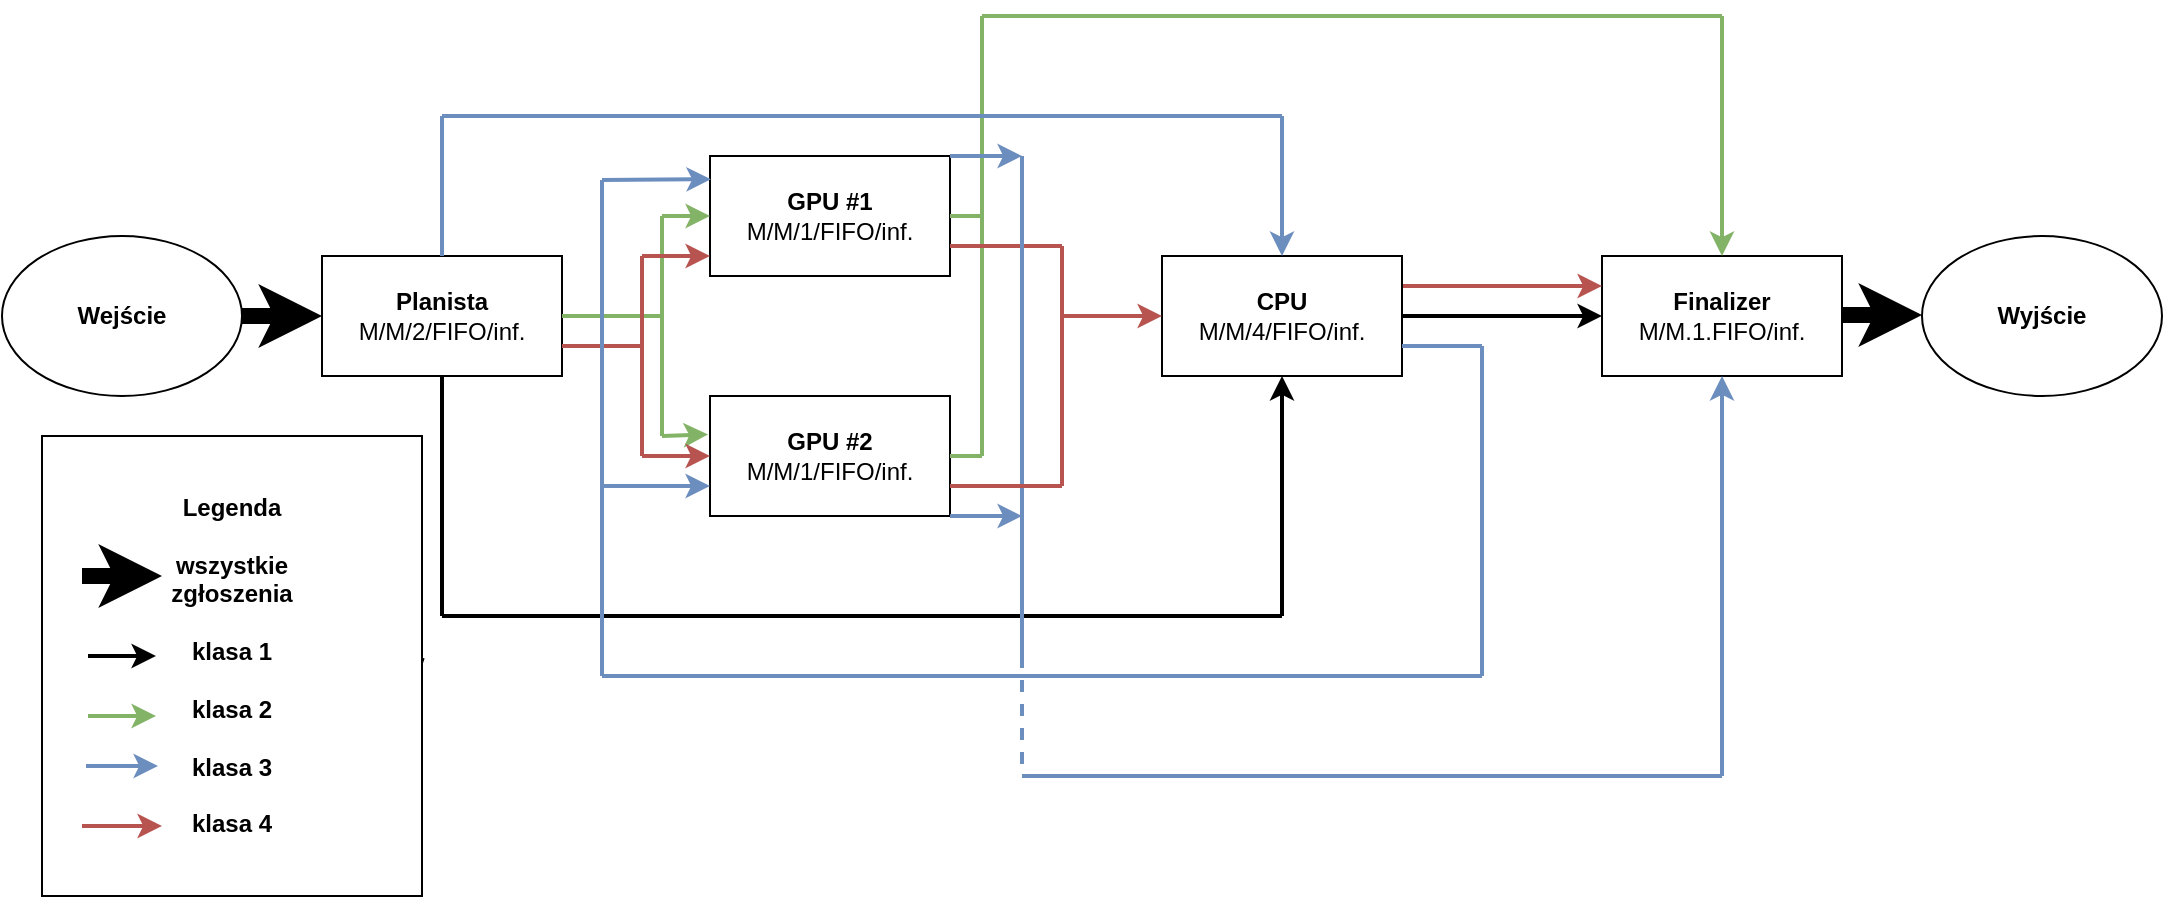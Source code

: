 <mxfile version="14.1.8" type="device"><diagram id="YUlggseGG8E-GjdhStG6" name="Page-1"><mxGraphModel dx="652" dy="588" grid="1" gridSize="10" guides="1" tooltips="1" connect="1" arrows="1" fold="1" page="1" pageScale="1" pageWidth="827" pageHeight="1169" math="0" shadow="0"><root><mxCell id="0"/><mxCell id="1" parent="0"/><mxCell id="nw9pzFMyIxOd3f2YQyeo-3" value="&lt;b&gt;GPU #2&lt;br&gt;&lt;/b&gt;M/M/1/FIFO/inf.&lt;b&gt;&lt;br&gt;&lt;/b&gt;" style="rounded=0;whiteSpace=wrap;html=1;" parent="1" vertex="1"><mxGeometry x="354" y="300" width="120" height="60" as="geometry"/></mxCell><mxCell id="nw9pzFMyIxOd3f2YQyeo-4" value="&lt;b&gt;Planista&lt;/b&gt;&lt;br&gt;M/M/2/FIFO/inf." style="rounded=0;whiteSpace=wrap;html=1;" parent="1" vertex="1"><mxGeometry x="160" y="230" width="120" height="60" as="geometry"/></mxCell><mxCell id="nw9pzFMyIxOd3f2YQyeo-5" value="&lt;b&gt;GPU #1&lt;br&gt;&lt;/b&gt;M/M/1/FIFO/inf.&lt;b&gt;&lt;br&gt;&lt;/b&gt;" style="rounded=0;whiteSpace=wrap;html=1;" parent="1" vertex="1"><mxGeometry x="354" y="180" width="120" height="60" as="geometry"/></mxCell><mxCell id="nw9pzFMyIxOd3f2YQyeo-8" value="&lt;b&gt;Wejście&lt;/b&gt;" style="ellipse;whiteSpace=wrap;html=1;" parent="1" vertex="1"><mxGeometry y="220" width="120" height="80" as="geometry"/></mxCell><mxCell id="nw9pzFMyIxOd3f2YQyeo-9" value="&lt;b&gt;Finalizer&lt;/b&gt;&lt;br&gt;M/M.1.FIFO/inf." style="rectangle;whiteSpace=wrap;html=1;" parent="1" vertex="1"><mxGeometry x="800" y="230" width="120" height="60" as="geometry"/></mxCell><mxCell id="nw9pzFMyIxOd3f2YQyeo-10" value="" style="endArrow=classic;html=1;exitX=1;exitY=0.5;exitDx=0;exitDy=0;entryX=0;entryY=0.5;entryDx=0;entryDy=0;strokeWidth=8;" parent="1" source="nw9pzFMyIxOd3f2YQyeo-8" target="nw9pzFMyIxOd3f2YQyeo-4" edge="1"><mxGeometry width="50" height="50" relative="1" as="geometry"><mxPoint x="390" y="280" as="sourcePoint"/><mxPoint x="440" y="230" as="targetPoint"/></mxGeometry></mxCell><mxCell id="nw9pzFMyIxOd3f2YQyeo-46" value="" style="endArrow=none;html=1;strokeWidth=2;entryX=0.5;entryY=1;entryDx=0;entryDy=0;" parent="1" target="nw9pzFMyIxOd3f2YQyeo-4" edge="1"><mxGeometry width="50" height="50" relative="1" as="geometry"><mxPoint x="220" y="410" as="sourcePoint"/><mxPoint x="245" y="330" as="targetPoint"/></mxGeometry></mxCell><mxCell id="nw9pzFMyIxOd3f2YQyeo-47" value="" style="endArrow=none;html=1;strokeWidth=2;endFill=0;" parent="1" edge="1"><mxGeometry width="50" height="50" relative="1" as="geometry"><mxPoint x="220" y="410" as="sourcePoint"/><mxPoint x="640" y="410" as="targetPoint"/></mxGeometry></mxCell><mxCell id="nw9pzFMyIxOd3f2YQyeo-58" value="" style="endArrow=classic;html=1;strokeWidth=2;entryX=0;entryY=0.5;entryDx=0;entryDy=0;exitX=1;exitY=0.5;exitDx=0;exitDy=0;" parent="1" target="nw9pzFMyIxOd3f2YQyeo-9" edge="1" source="B6bBdREgrDkb2W2Hvo_r-1"><mxGeometry width="50" height="50" relative="1" as="geometry"><mxPoint x="720" y="260" as="sourcePoint"/><mxPoint x="440" y="230" as="targetPoint"/></mxGeometry></mxCell><mxCell id="nw9pzFMyIxOd3f2YQyeo-59" value="" style="endArrow=none;html=1;strokeWidth=2;fillColor=#d5e8d4;strokeColor=#82b366;" parent="1" edge="1"><mxGeometry width="50" height="50" relative="1" as="geometry"><mxPoint x="330" y="320" as="sourcePoint"/><mxPoint x="330" y="210" as="targetPoint"/></mxGeometry></mxCell><mxCell id="nw9pzFMyIxOd3f2YQyeo-60" value="" style="endArrow=none;html=1;strokeWidth=2;exitX=1;exitY=0.5;exitDx=0;exitDy=0;fillColor=#d5e8d4;strokeColor=#82b366;" parent="1" source="nw9pzFMyIxOd3f2YQyeo-4" edge="1"><mxGeometry width="50" height="50" relative="1" as="geometry"><mxPoint x="390" y="280" as="sourcePoint"/><mxPoint x="330" y="260" as="targetPoint"/></mxGeometry></mxCell><mxCell id="nw9pzFMyIxOd3f2YQyeo-61" value="" style="endArrow=classic;html=1;strokeWidth=2;entryX=0;entryY=0.5;entryDx=0;entryDy=0;fillColor=#d5e8d4;strokeColor=#82b366;" parent="1" target="nw9pzFMyIxOd3f2YQyeo-5" edge="1"><mxGeometry width="50" height="50" relative="1" as="geometry"><mxPoint x="330" y="210" as="sourcePoint"/><mxPoint x="440" y="230" as="targetPoint"/></mxGeometry></mxCell><mxCell id="nw9pzFMyIxOd3f2YQyeo-62" value="" style="endArrow=classic;html=1;strokeWidth=2;entryX=-0.008;entryY=0.32;entryDx=0;entryDy=0;fillColor=#d5e8d4;strokeColor=#82b366;entryPerimeter=0;" parent="1" target="nw9pzFMyIxOd3f2YQyeo-3" edge="1"><mxGeometry width="50" height="50" relative="1" as="geometry"><mxPoint x="330" y="320" as="sourcePoint"/><mxPoint x="440" y="230" as="targetPoint"/></mxGeometry></mxCell><mxCell id="nw9pzFMyIxOd3f2YQyeo-63" value="" style="endArrow=none;html=1;strokeWidth=2;fillColor=#d5e8d4;strokeColor=#82b366;" parent="1" edge="1"><mxGeometry width="50" height="50" relative="1" as="geometry"><mxPoint x="490" y="330" as="sourcePoint"/><mxPoint x="490" y="110" as="targetPoint"/></mxGeometry></mxCell><mxCell id="nw9pzFMyIxOd3f2YQyeo-64" value="" style="endArrow=none;html=1;strokeWidth=2;exitX=1;exitY=0.5;exitDx=0;exitDy=0;fillColor=#d5e8d4;strokeColor=#82b366;" parent="1" source="nw9pzFMyIxOd3f2YQyeo-3" edge="1"><mxGeometry width="50" height="50" relative="1" as="geometry"><mxPoint x="370" y="310" as="sourcePoint"/><mxPoint x="490" y="330" as="targetPoint"/></mxGeometry></mxCell><mxCell id="nw9pzFMyIxOd3f2YQyeo-65" value="" style="endArrow=none;html=1;strokeWidth=2;exitX=1;exitY=0.5;exitDx=0;exitDy=0;fillColor=#d5e8d4;strokeColor=#82b366;" parent="1" source="nw9pzFMyIxOd3f2YQyeo-5" edge="1"><mxGeometry width="50" height="50" relative="1" as="geometry"><mxPoint x="370" y="310" as="sourcePoint"/><mxPoint x="490" y="210" as="targetPoint"/></mxGeometry></mxCell><mxCell id="nw9pzFMyIxOd3f2YQyeo-66" value="" style="endArrow=none;html=1;strokeWidth=2;fillColor=#d5e8d4;strokeColor=#82b366;" parent="1" edge="1"><mxGeometry width="50" height="50" relative="1" as="geometry"><mxPoint x="860" y="110" as="sourcePoint"/><mxPoint x="490" y="110" as="targetPoint"/></mxGeometry></mxCell><mxCell id="nw9pzFMyIxOd3f2YQyeo-67" value="" style="endArrow=classic;html=1;strokeWidth=2;entryX=0.5;entryY=0;entryDx=0;entryDy=0;fillColor=#d5e8d4;strokeColor=#82b366;" parent="1" target="nw9pzFMyIxOd3f2YQyeo-9" edge="1"><mxGeometry width="50" height="50" relative="1" as="geometry"><mxPoint x="860" y="110" as="sourcePoint"/><mxPoint x="910" y="160" as="targetPoint"/></mxGeometry></mxCell><mxCell id="nw9pzFMyIxOd3f2YQyeo-69" value="" style="endArrow=none;html=1;strokeWidth=2;fillColor=#f8cecc;strokeColor=#b85450;" parent="1" edge="1"><mxGeometry width="50" height="50" relative="1" as="geometry"><mxPoint x="320" y="330" as="sourcePoint"/><mxPoint x="320" y="230" as="targetPoint"/></mxGeometry></mxCell><mxCell id="nw9pzFMyIxOd3f2YQyeo-70" value="" style="endArrow=none;html=1;strokeWidth=2;exitX=1;exitY=0.75;exitDx=0;exitDy=0;fillColor=#f8cecc;strokeColor=#b85450;" parent="1" source="nw9pzFMyIxOd3f2YQyeo-4" edge="1"><mxGeometry width="50" height="50" relative="1" as="geometry"><mxPoint x="370" y="310" as="sourcePoint"/><mxPoint x="320" y="275" as="targetPoint"/></mxGeometry></mxCell><mxCell id="nw9pzFMyIxOd3f2YQyeo-71" value="" style="endArrow=classic;html=1;strokeWidth=2;entryX=0;entryY=0.5;entryDx=0;entryDy=0;fillColor=#f8cecc;strokeColor=#b85450;" parent="1" target="nw9pzFMyIxOd3f2YQyeo-3" edge="1"><mxGeometry width="50" height="50" relative="1" as="geometry"><mxPoint x="320" y="330" as="sourcePoint"/><mxPoint x="420" y="260" as="targetPoint"/></mxGeometry></mxCell><mxCell id="nw9pzFMyIxOd3f2YQyeo-72" value="" style="endArrow=classic;html=1;strokeWidth=2;entryX=0;entryY=0.833;entryDx=0;entryDy=0;fillColor=#f8cecc;strokeColor=#b85450;entryPerimeter=0;" parent="1" target="nw9pzFMyIxOd3f2YQyeo-5" edge="1"><mxGeometry width="50" height="50" relative="1" as="geometry"><mxPoint x="320" y="230" as="sourcePoint"/><mxPoint x="420" y="260" as="targetPoint"/></mxGeometry></mxCell><mxCell id="nw9pzFMyIxOd3f2YQyeo-75" value="" style="endArrow=none;html=1;strokeWidth=2;exitX=1;exitY=0.75;exitDx=0;exitDy=0;fillColor=#f8cecc;strokeColor=#b85450;" parent="1" source="nw9pzFMyIxOd3f2YQyeo-5" edge="1"><mxGeometry width="50" height="50" relative="1" as="geometry"><mxPoint x="370" y="310" as="sourcePoint"/><mxPoint x="530" y="225" as="targetPoint"/></mxGeometry></mxCell><mxCell id="nw9pzFMyIxOd3f2YQyeo-85" value="" style="endArrow=classic;html=1;strokeWidth=2;entryX=0;entryY=0.25;entryDx=0;entryDy=0;fillColor=#f8cecc;strokeColor=#b85450;exitX=1;exitY=0.25;exitDx=0;exitDy=0;" parent="1" target="nw9pzFMyIxOd3f2YQyeo-9" edge="1" source="B6bBdREgrDkb2W2Hvo_r-1"><mxGeometry width="50" height="50" relative="1" as="geometry"><mxPoint x="740" y="232" as="sourcePoint"/><mxPoint x="420" y="260" as="targetPoint"/></mxGeometry></mxCell><mxCell id="nw9pzFMyIxOd3f2YQyeo-91" value="" style="endArrow=none;html=1;strokeWidth=2;fillColor=#dae8fc;strokeColor=#6c8ebf;" parent="1" edge="1"><mxGeometry width="50" height="50" relative="1" as="geometry"><mxPoint x="220" y="160" as="sourcePoint"/><mxPoint x="640" y="160" as="targetPoint"/></mxGeometry></mxCell><mxCell id="nw9pzFMyIxOd3f2YQyeo-92" value="" style="endArrow=none;html=1;strokeWidth=2;exitX=0.5;exitY=0;exitDx=0;exitDy=0;fillColor=#dae8fc;strokeColor=#6c8ebf;" parent="1" source="nw9pzFMyIxOd3f2YQyeo-4" edge="1"><mxGeometry width="50" height="50" relative="1" as="geometry"><mxPoint x="370" y="310" as="sourcePoint"/><mxPoint x="220" y="160" as="targetPoint"/></mxGeometry></mxCell><mxCell id="nw9pzFMyIxOd3f2YQyeo-98" value="" style="endArrow=none;html=1;strokeWidth=2;fillColor=#dae8fc;strokeColor=#6c8ebf;" parent="1" edge="1"><mxGeometry width="50" height="50" relative="1" as="geometry"><mxPoint x="300" y="440" as="sourcePoint"/><mxPoint x="300" y="192" as="targetPoint"/></mxGeometry></mxCell><mxCell id="nw9pzFMyIxOd3f2YQyeo-101" value="" style="endArrow=classic;html=1;strokeWidth=2;entryX=0.004;entryY=0.193;entryDx=0;entryDy=0;fillColor=#dae8fc;strokeColor=#6c8ebf;entryPerimeter=0;" parent="1" target="nw9pzFMyIxOd3f2YQyeo-5" edge="1"><mxGeometry width="50" height="50" relative="1" as="geometry"><mxPoint x="300" y="192" as="sourcePoint"/><mxPoint x="420" y="290" as="targetPoint"/></mxGeometry></mxCell><mxCell id="nw9pzFMyIxOd3f2YQyeo-102" value="" style="endArrow=classic;html=1;strokeWidth=2;fillColor=#dae8fc;strokeColor=#6c8ebf;entryX=0;entryY=0.75;entryDx=0;entryDy=0;" parent="1" target="nw9pzFMyIxOd3f2YQyeo-3" edge="1"><mxGeometry width="50" height="50" relative="1" as="geometry"><mxPoint x="300" y="345" as="sourcePoint"/><mxPoint x="390" y="270" as="targetPoint"/></mxGeometry></mxCell><mxCell id="nw9pzFMyIxOd3f2YQyeo-103" value="" style="endArrow=none;html=1;strokeWidth=2;fillColor=#dae8fc;strokeColor=#6c8ebf;" parent="1" edge="1"><mxGeometry width="50" height="50" relative="1" as="geometry"><mxPoint x="300" y="440" as="sourcePoint"/><mxPoint x="740" y="440" as="targetPoint"/></mxGeometry></mxCell><mxCell id="nw9pzFMyIxOd3f2YQyeo-104" value="" style="endArrow=none;html=1;strokeWidth=2;fillColor=#dae8fc;strokeColor=#6c8ebf;" parent="1" edge="1"><mxGeometry width="50" height="50" relative="1" as="geometry"><mxPoint x="510" y="360" as="sourcePoint"/><mxPoint x="510" y="180" as="targetPoint"/></mxGeometry></mxCell><mxCell id="nw9pzFMyIxOd3f2YQyeo-105" value="" style="endArrow=classic;html=1;strokeWidth=2;exitX=1;exitY=1;exitDx=0;exitDy=0;fillColor=#dae8fc;strokeColor=#6c8ebf;" parent="1" source="nw9pzFMyIxOd3f2YQyeo-3" edge="1"><mxGeometry width="50" height="50" relative="1" as="geometry"><mxPoint x="480" y="390" as="sourcePoint"/><mxPoint x="510" y="360" as="targetPoint"/></mxGeometry></mxCell><mxCell id="nw9pzFMyIxOd3f2YQyeo-106" value="" style="endArrow=classic;html=1;strokeWidth=2;exitX=1;exitY=0;exitDx=0;exitDy=0;fillColor=#dae8fc;strokeColor=#6c8ebf;" parent="1" source="nw9pzFMyIxOd3f2YQyeo-5" edge="1"><mxGeometry width="50" height="50" relative="1" as="geometry"><mxPoint x="420" y="250" as="sourcePoint"/><mxPoint x="510" y="180" as="targetPoint"/></mxGeometry></mxCell><mxCell id="nw9pzFMyIxOd3f2YQyeo-108" value="" style="endArrow=none;dashed=1;html=1;strokeWidth=2;fillColor=#dae8fc;strokeColor=#6c8ebf;" parent="1" edge="1"><mxGeometry width="50" height="50" relative="1" as="geometry"><mxPoint x="510" y="430" as="sourcePoint"/><mxPoint x="510" y="490" as="targetPoint"/></mxGeometry></mxCell><mxCell id="nw9pzFMyIxOd3f2YQyeo-109" value="" style="endArrow=none;html=1;strokeWidth=2;fillColor=#dae8fc;strokeColor=#6c8ebf;" parent="1" edge="1"><mxGeometry width="50" height="50" relative="1" as="geometry"><mxPoint x="510" y="430" as="sourcePoint"/><mxPoint x="510" y="360" as="targetPoint"/></mxGeometry></mxCell><mxCell id="nw9pzFMyIxOd3f2YQyeo-110" value="" style="endArrow=none;html=1;strokeWidth=2;fillColor=#dae8fc;strokeColor=#6c8ebf;" parent="1" edge="1"><mxGeometry width="50" height="50" relative="1" as="geometry"><mxPoint x="510" y="490" as="sourcePoint"/><mxPoint x="860" y="490" as="targetPoint"/></mxGeometry></mxCell><mxCell id="nw9pzFMyIxOd3f2YQyeo-111" value="" style="endArrow=classic;html=1;strokeWidth=2;entryX=0.5;entryY=1;entryDx=0;entryDy=0;fillColor=#dae8fc;strokeColor=#6c8ebf;" parent="1" target="nw9pzFMyIxOd3f2YQyeo-9" edge="1"><mxGeometry width="50" height="50" relative="1" as="geometry"><mxPoint x="860" y="490" as="sourcePoint"/><mxPoint x="670" y="340" as="targetPoint"/></mxGeometry></mxCell><mxCell id="B6bBdREgrDkb2W2Hvo_r-1" value="&lt;b&gt;CPU&lt;br&gt;&lt;/b&gt;M/M/4/FIFO/inf.&lt;b&gt;&lt;br&gt;&lt;/b&gt;" style="rounded=0;whiteSpace=wrap;html=1;" vertex="1" parent="1"><mxGeometry x="580" y="230" width="120" height="60" as="geometry"/></mxCell><mxCell id="B6bBdREgrDkb2W2Hvo_r-2" value="" style="endArrow=classic;html=1;entryX=0.5;entryY=1;entryDx=0;entryDy=0;strokeWidth=2;" edge="1" parent="1" target="B6bBdREgrDkb2W2Hvo_r-1"><mxGeometry width="50" height="50" relative="1" as="geometry"><mxPoint x="640" y="410" as="sourcePoint"/><mxPoint x="590" y="310" as="targetPoint"/></mxGeometry></mxCell><mxCell id="B6bBdREgrDkb2W2Hvo_r-3" value="" style="endArrow=classic;html=1;strokeWidth=2;entryX=0.5;entryY=0;entryDx=0;entryDy=0;fillColor=#dae8fc;strokeColor=#6c8ebf;" edge="1" parent="1" target="B6bBdREgrDkb2W2Hvo_r-1"><mxGeometry width="50" height="50" relative="1" as="geometry"><mxPoint x="640" y="160" as="sourcePoint"/><mxPoint x="590" y="310" as="targetPoint"/></mxGeometry></mxCell><mxCell id="B6bBdREgrDkb2W2Hvo_r-4" value="" style="endArrow=none;html=1;strokeWidth=2;fillColor=#dae8fc;strokeColor=#6c8ebf;" edge="1" parent="1"><mxGeometry width="50" height="50" relative="1" as="geometry"><mxPoint x="740" y="275" as="sourcePoint"/><mxPoint x="740" y="440" as="targetPoint"/></mxGeometry></mxCell><mxCell id="B6bBdREgrDkb2W2Hvo_r-5" value="" style="endArrow=none;html=1;strokeWidth=2;exitX=1;exitY=0.75;exitDx=0;exitDy=0;fillColor=#dae8fc;strokeColor=#6c8ebf;" edge="1" parent="1" source="B6bBdREgrDkb2W2Hvo_r-1"><mxGeometry width="50" height="50" relative="1" as="geometry"><mxPoint x="540" y="360" as="sourcePoint"/><mxPoint x="740" y="275" as="targetPoint"/></mxGeometry></mxCell><mxCell id="B6bBdREgrDkb2W2Hvo_r-6" value="" style="endArrow=classic;html=1;strokeWidth=2;entryX=0;entryY=0.5;entryDx=0;entryDy=0;fillColor=#f8cecc;strokeColor=#b85450;" edge="1" parent="1" target="B6bBdREgrDkb2W2Hvo_r-1"><mxGeometry width="50" height="50" relative="1" as="geometry"><mxPoint x="530" y="260" as="sourcePoint"/><mxPoint x="570" y="340" as="targetPoint"/></mxGeometry></mxCell><mxCell id="B6bBdREgrDkb2W2Hvo_r-7" value="" style="endArrow=none;html=1;strokeWidth=2;fillColor=#f8cecc;strokeColor=#b85450;" edge="1" parent="1"><mxGeometry width="50" height="50" relative="1" as="geometry"><mxPoint x="530" y="345" as="sourcePoint"/><mxPoint x="530" y="225" as="targetPoint"/></mxGeometry></mxCell><mxCell id="B6bBdREgrDkb2W2Hvo_r-8" value="" style="endArrow=none;html=1;strokeWidth=2;exitX=1;exitY=0.75;exitDx=0;exitDy=0;fillColor=#f8cecc;strokeColor=#b85450;" edge="1" parent="1" source="nw9pzFMyIxOd3f2YQyeo-3"><mxGeometry width="50" height="50" relative="1" as="geometry"><mxPoint x="520" y="390" as="sourcePoint"/><mxPoint x="530" y="345" as="targetPoint"/></mxGeometry></mxCell><mxCell id="B6bBdREgrDkb2W2Hvo_r-9" value="&lt;b&gt;Wyjście&lt;/b&gt;" style="ellipse;whiteSpace=wrap;html=1;" vertex="1" parent="1"><mxGeometry x="960" y="220" width="120" height="80" as="geometry"/></mxCell><mxCell id="B6bBdREgrDkb2W2Hvo_r-10" value="" style="endArrow=classic;html=1;exitX=1;exitY=0.5;exitDx=0;exitDy=0;entryX=0;entryY=0.5;entryDx=0;entryDy=0;strokeWidth=8;" edge="1" parent="1"><mxGeometry width="50" height="50" relative="1" as="geometry"><mxPoint x="920" y="259.5" as="sourcePoint"/><mxPoint x="960" y="259.5" as="targetPoint"/></mxGeometry></mxCell><mxCell id="B6bBdREgrDkb2W2Hvo_r-12" value="" style="endArrow=classic;html=1;exitX=1;exitY=0.5;exitDx=0;exitDy=0;entryX=0;entryY=0.5;entryDx=0;entryDy=0;strokeWidth=8;" edge="1" parent="1" source="B6bBdREgrDkb2W2Hvo_r-11"><mxGeometry width="50" height="50" relative="1" as="geometry"><mxPoint x="40" y="390" as="sourcePoint"/><mxPoint x="80" y="390" as="targetPoint"/></mxGeometry></mxCell><mxCell id="B6bBdREgrDkb2W2Hvo_r-13" value="" style="endArrow=classic;html=1;strokeWidth=2;" edge="1" parent="1"><mxGeometry width="50" height="50" relative="1" as="geometry"><mxPoint x="30" y="450" as="sourcePoint"/><mxPoint x="80" y="450" as="targetPoint"/></mxGeometry></mxCell><mxCell id="B6bBdREgrDkb2W2Hvo_r-11" value="&lt;b&gt;Legenda&lt;br&gt;&lt;br&gt;wszystkie &lt;br&gt;zgłoszenia&lt;br&gt;&lt;br&gt;klasa 1&lt;br&gt;&lt;br&gt;klasa 2&lt;br&gt;&lt;br&gt;klasa 3&lt;br&gt;&lt;br&gt;klasa 4&lt;br&gt;&lt;/b&gt;" style="rounded=0;whiteSpace=wrap;html=1;" vertex="1" parent="1"><mxGeometry x="20" y="320" width="190" height="230" as="geometry"/></mxCell><mxCell id="B6bBdREgrDkb2W2Hvo_r-16" value="" style="endArrow=classic;html=1;exitX=1;exitY=0.5;exitDx=0;exitDy=0;entryX=0;entryY=0.5;entryDx=0;entryDy=0;strokeWidth=8;" edge="1" parent="1"><mxGeometry width="50" height="50" relative="1" as="geometry"><mxPoint x="40.0" y="390" as="sourcePoint"/><mxPoint x="80" y="390" as="targetPoint"/></mxGeometry></mxCell><mxCell id="B6bBdREgrDkb2W2Hvo_r-17" value="" style="endArrow=classic;html=1;strokeWidth=2;entryX=0;entryY=0.5;entryDx=0;entryDy=0;" edge="1" parent="1"><mxGeometry width="50" height="50" relative="1" as="geometry"><mxPoint x="43" y="430" as="sourcePoint"/><mxPoint x="77" y="430" as="targetPoint"/></mxGeometry></mxCell><mxCell id="B6bBdREgrDkb2W2Hvo_r-18" value="" style="endArrow=classic;html=1;strokeWidth=2;entryX=0;entryY=0.5;entryDx=0;entryDy=0;fillColor=#d5e8d4;strokeColor=#82b366;" edge="1" parent="1"><mxGeometry width="50" height="50" relative="1" as="geometry"><mxPoint x="43" y="460" as="sourcePoint"/><mxPoint x="77.0" y="460" as="targetPoint"/></mxGeometry></mxCell><mxCell id="B6bBdREgrDkb2W2Hvo_r-19" value="" style="endArrow=classic;html=1;strokeWidth=2;exitX=1;exitY=1;exitDx=0;exitDy=0;fillColor=#dae8fc;strokeColor=#6c8ebf;" edge="1" parent="1"><mxGeometry width="50" height="50" relative="1" as="geometry"><mxPoint x="42" y="485" as="sourcePoint"/><mxPoint x="78" y="485" as="targetPoint"/></mxGeometry></mxCell><mxCell id="B6bBdREgrDkb2W2Hvo_r-20" value="" style="endArrow=classic;html=1;strokeWidth=2;entryX=0;entryY=0.5;entryDx=0;entryDy=0;fillColor=#f8cecc;strokeColor=#b85450;" edge="1" parent="1"><mxGeometry width="50" height="50" relative="1" as="geometry"><mxPoint x="40" y="515" as="sourcePoint"/><mxPoint x="80" y="515" as="targetPoint"/></mxGeometry></mxCell></root></mxGraphModel></diagram></mxfile>